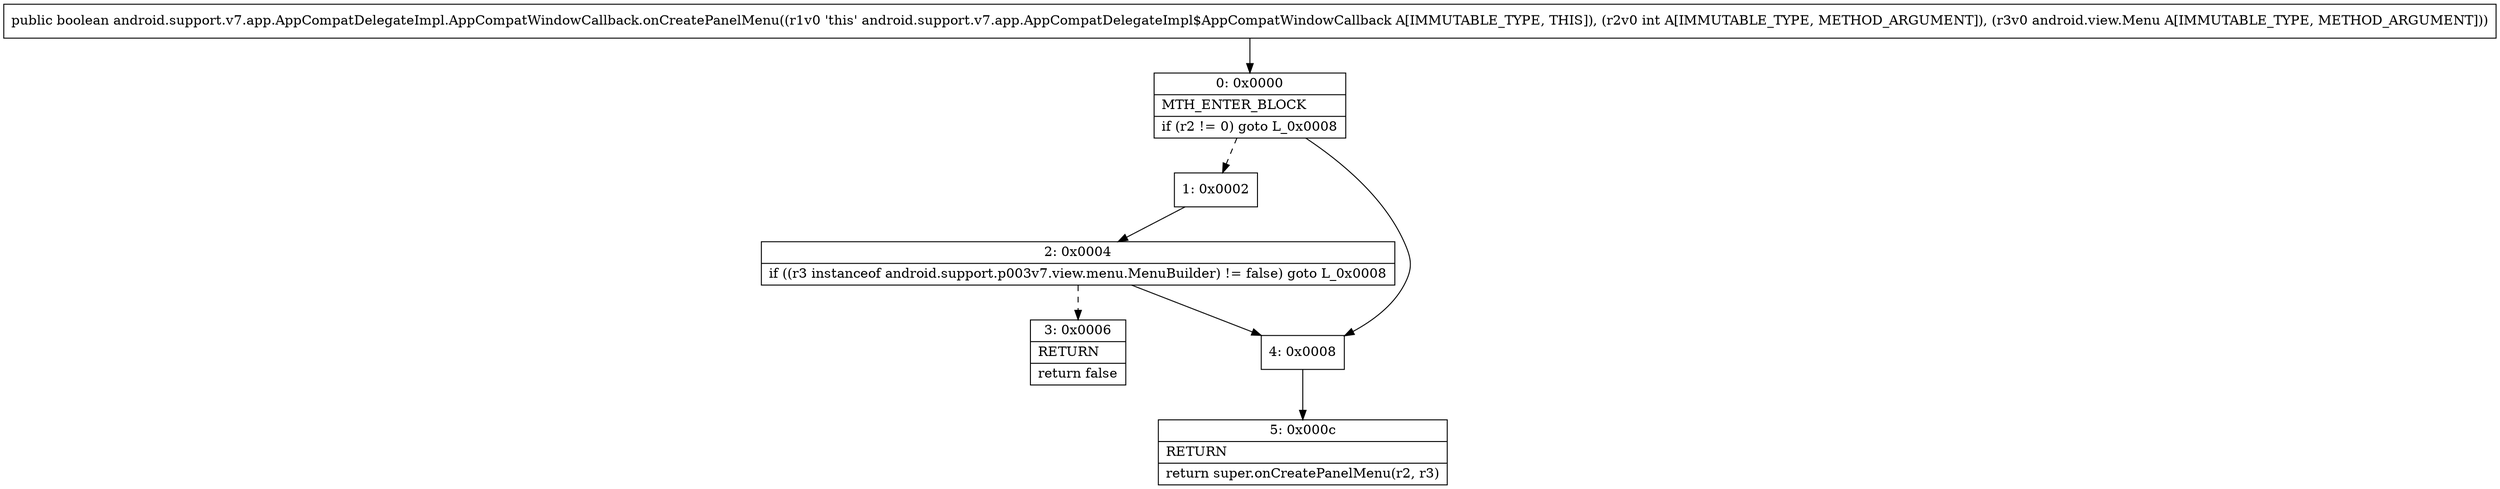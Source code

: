 digraph "CFG forandroid.support.v7.app.AppCompatDelegateImpl.AppCompatWindowCallback.onCreatePanelMenu(ILandroid\/view\/Menu;)Z" {
Node_0 [shape=record,label="{0\:\ 0x0000|MTH_ENTER_BLOCK\l|if (r2 != 0) goto L_0x0008\l}"];
Node_1 [shape=record,label="{1\:\ 0x0002}"];
Node_2 [shape=record,label="{2\:\ 0x0004|if ((r3 instanceof android.support.p003v7.view.menu.MenuBuilder) != false) goto L_0x0008\l}"];
Node_3 [shape=record,label="{3\:\ 0x0006|RETURN\l|return false\l}"];
Node_4 [shape=record,label="{4\:\ 0x0008}"];
Node_5 [shape=record,label="{5\:\ 0x000c|RETURN\l|return super.onCreatePanelMenu(r2, r3)\l}"];
MethodNode[shape=record,label="{public boolean android.support.v7.app.AppCompatDelegateImpl.AppCompatWindowCallback.onCreatePanelMenu((r1v0 'this' android.support.v7.app.AppCompatDelegateImpl$AppCompatWindowCallback A[IMMUTABLE_TYPE, THIS]), (r2v0 int A[IMMUTABLE_TYPE, METHOD_ARGUMENT]), (r3v0 android.view.Menu A[IMMUTABLE_TYPE, METHOD_ARGUMENT])) }"];
MethodNode -> Node_0;
Node_0 -> Node_1[style=dashed];
Node_0 -> Node_4;
Node_1 -> Node_2;
Node_2 -> Node_3[style=dashed];
Node_2 -> Node_4;
Node_4 -> Node_5;
}

